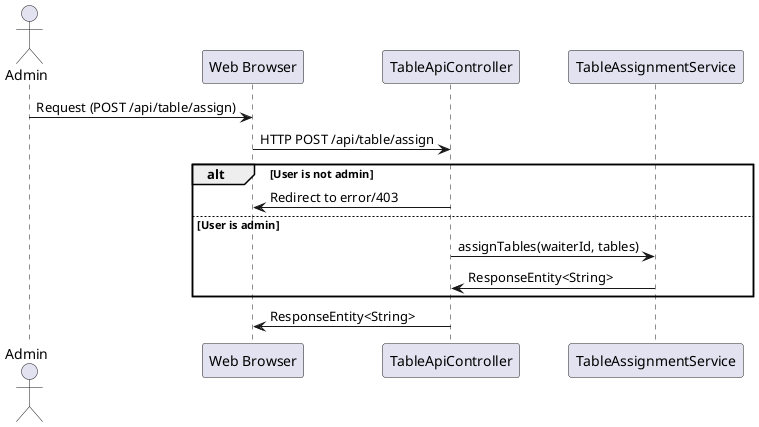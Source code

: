 @startuml
actor Admin
participant "Web Browser" as Browser
participant "TableApiController" as Controller
participant "TableAssignmentService" as TableAssignmentService

Admin -> Browser: Request (POST /api/table/assign)
Browser -> Controller: HTTP POST /api/table/assign
alt User is not admin
    Controller -> Browser: Redirect to error/403
else User is admin
    Controller -> TableAssignmentService: assignTables(waiterId, tables)
    TableAssignmentService -> Controller: ResponseEntity<String>
end
Controller -> Browser: ResponseEntity<String>
@enduml